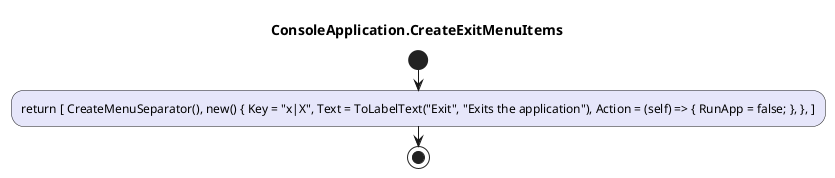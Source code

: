@startuml ConsoleApplication.CreateExitMenuItems
title ConsoleApplication.CreateExitMenuItems
start
#Lavender:return [ CreateMenuSeparator(), new() { Key = "x|X", Text = ToLabelText("Exit", "Exits the application"), Action = (self) => { RunApp = false; }, }, ];
stop
@enduml
